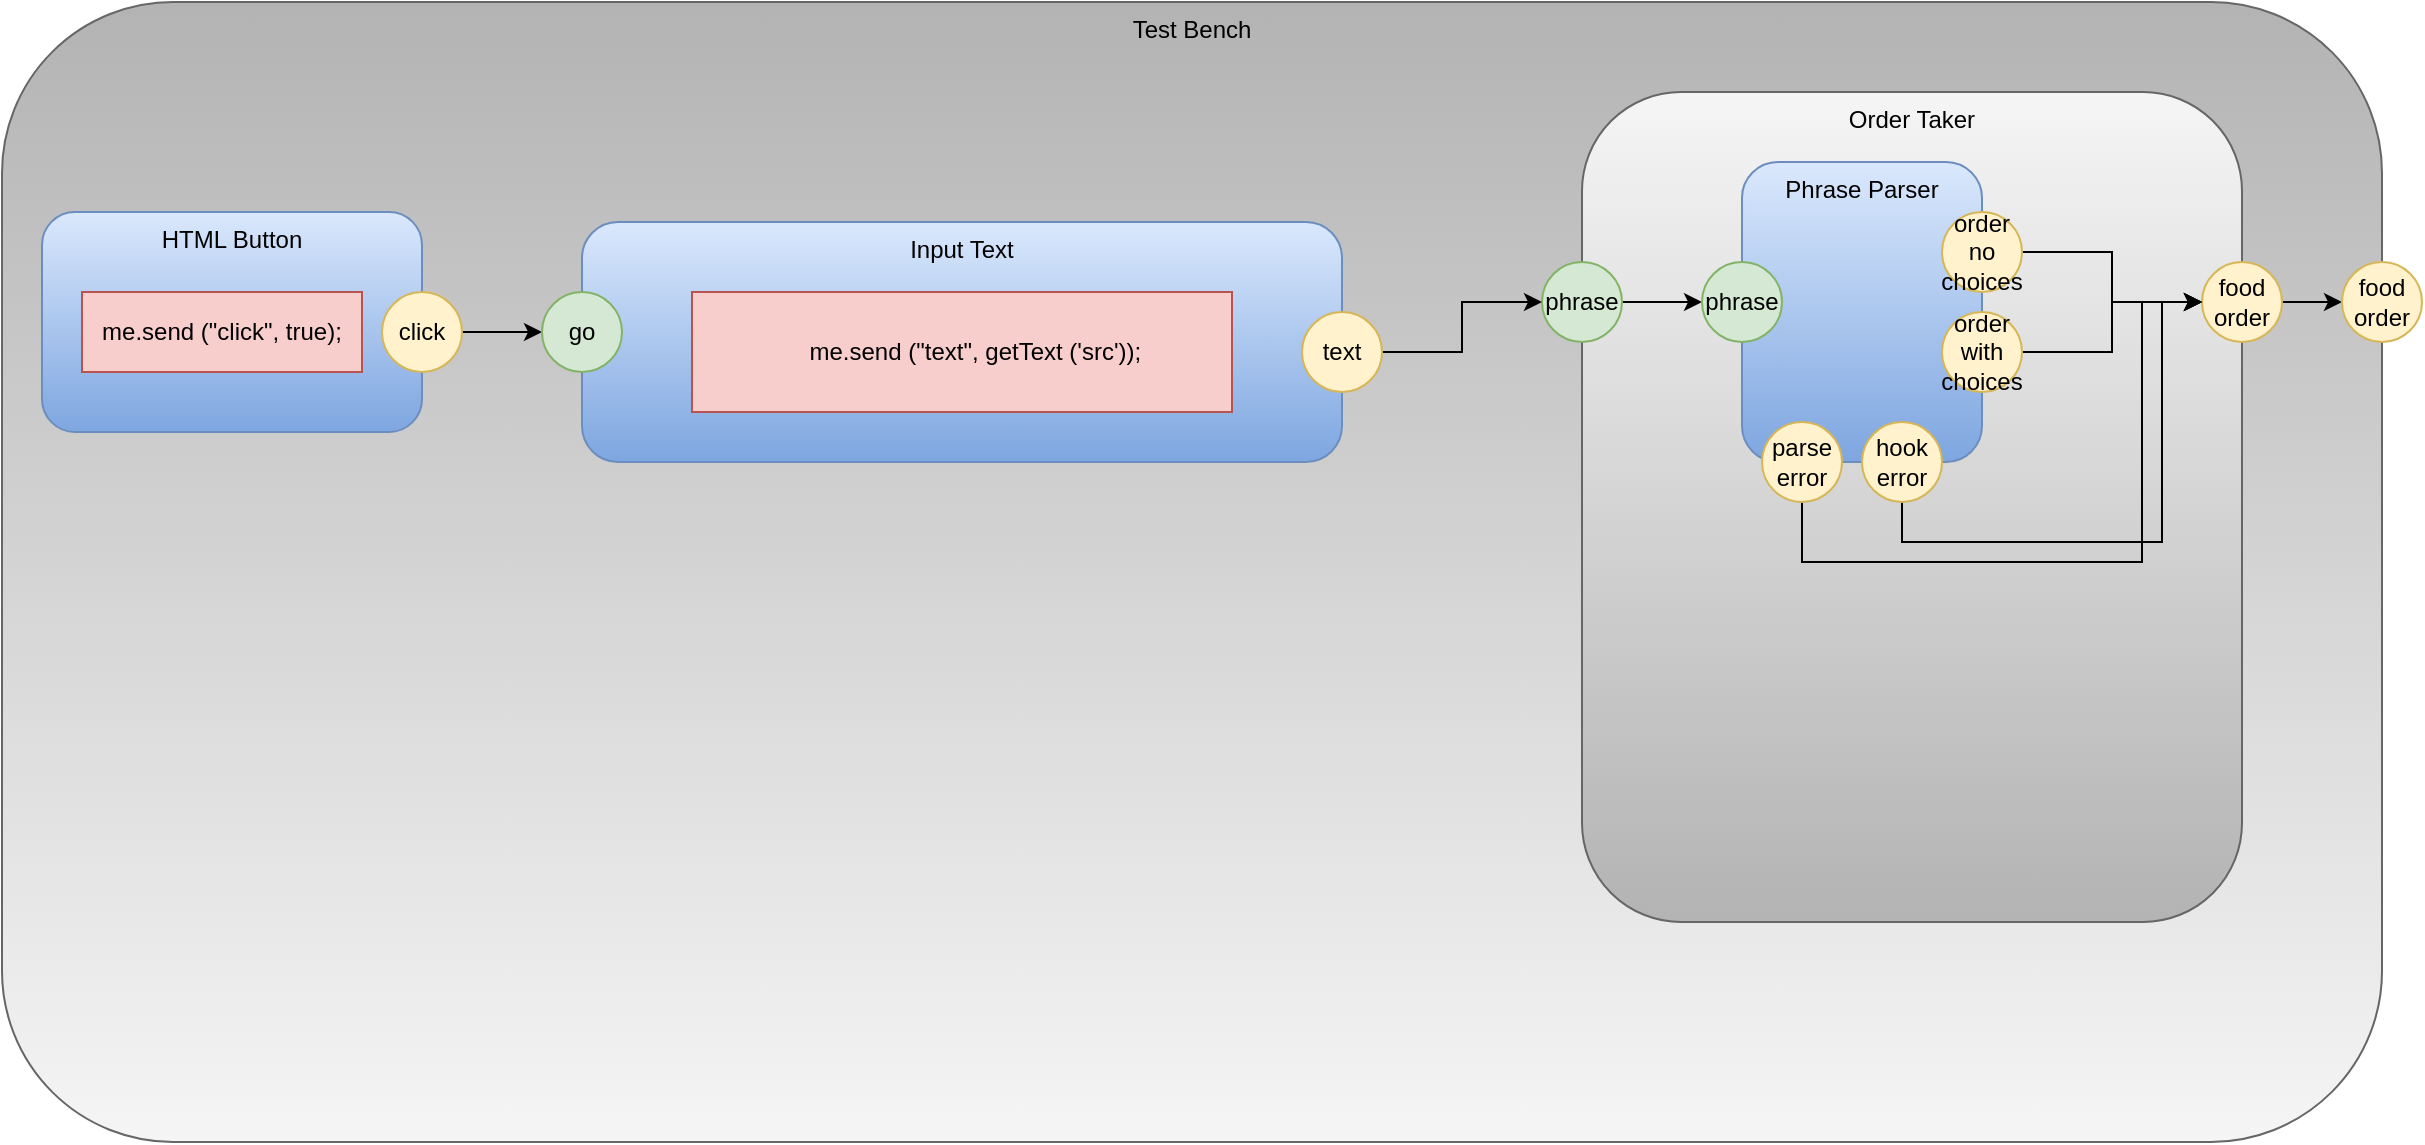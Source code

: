 <mxfile version="14.6.13" type="device"><diagram id="fo9xvGcHm88d3B_x5weG" name="testbench"><mxGraphModel dx="1241" dy="1540" grid="1" gridSize="10" guides="1" tooltips="1" connect="1" arrows="1" fold="1" page="1" pageScale="1" pageWidth="1100" pageHeight="850" math="0" shadow="0"><root><mxCell id="0"/><mxCell id="1" parent="0"/><mxCell id="TovHJiwwyZonmQ_bTznv-1" value="Test Bench" style="rounded=1;whiteSpace=wrap;html=1;horizontal=1;verticalAlign=top;gradientColor=#b3b3b3;fillColor=#f5f5f5;strokeColor=#666666;gradientDirection=north;" parent="1" vertex="1"><mxGeometry x="40" y="-780" width="1190" height="570" as="geometry"/></mxCell><mxCell id="TovHJiwwyZonmQ_bTznv-2" value="Order Taker" style="rounded=1;whiteSpace=wrap;html=1;horizontal=1;verticalAlign=top;fillColor=#f5f5f5;strokeColor=#666666;gradientColor=#b3b3b3;" parent="1" vertex="1"><mxGeometry x="830" y="-735" width="330" height="415" as="geometry"/></mxCell><mxCell id="TovHJiwwyZonmQ_bTznv-6" style="edgeStyle=orthogonalEdgeStyle;rounded=0;orthogonalLoop=1;jettySize=auto;html=1;exitX=1;exitY=0.5;exitDx=0;exitDy=0;" parent="1" source="TovHJiwwyZonmQ_bTznv-7" target="TovHJiwwyZonmQ_bTznv-22" edge="1"><mxGeometry relative="1" as="geometry"/></mxCell><mxCell id="TovHJiwwyZonmQ_bTznv-7" value="food order" style="ellipse;whiteSpace=wrap;html=1;aspect=fixed;fillColor=#fff2cc;strokeColor=#d6b656;" parent="1" vertex="1"><mxGeometry x="1140" y="-650" width="40" height="40" as="geometry"/></mxCell><mxCell id="8fRTBHWT1LMxwT7S_JYk-12" style="edgeStyle=orthogonalEdgeStyle;rounded=0;orthogonalLoop=1;jettySize=auto;html=1;exitX=1;exitY=0.5;exitDx=0;exitDy=0;" parent="1" source="TovHJiwwyZonmQ_bTznv-10" target="8fRTBHWT1LMxwT7S_JYk-4" edge="1"><mxGeometry relative="1" as="geometry"/></mxCell><mxCell id="TovHJiwwyZonmQ_bTznv-10" value="phrase" style="ellipse;whiteSpace=wrap;html=1;aspect=fixed;fillColor=#d5e8d4;strokeColor=#82b366;" parent="1" vertex="1"><mxGeometry x="810" y="-650" width="40" height="40" as="geometry"/></mxCell><mxCell id="TovHJiwwyZonmQ_bTznv-13" value="HTML Button" style="rounded=1;whiteSpace=wrap;html=1;fillColor=#dae8fc;strokeColor=#6c8ebf;gradientColor=#7ea6e0;verticalAlign=top;" parent="1" vertex="1"><mxGeometry x="60" y="-675" width="190" height="110" as="geometry"/></mxCell><mxCell id="TovHJiwwyZonmQ_bTznv-14" style="edgeStyle=orthogonalEdgeStyle;rounded=0;orthogonalLoop=1;jettySize=auto;html=1;exitX=1;exitY=0.5;exitDx=0;exitDy=0;entryX=0;entryY=0.5;entryDx=0;entryDy=0;" parent="1" source="TovHJiwwyZonmQ_bTznv-15" target="TovHJiwwyZonmQ_bTznv-21" edge="1"><mxGeometry relative="1" as="geometry"/></mxCell><mxCell id="TovHJiwwyZonmQ_bTznv-15" value="click" style="ellipse;whiteSpace=wrap;html=1;aspect=fixed;fillColor=#fff2cc;strokeColor=#d6b656;" parent="1" vertex="1"><mxGeometry x="230" y="-635" width="40" height="40" as="geometry"/></mxCell><mxCell id="TovHJiwwyZonmQ_bTznv-16" value="Input Text" style="rounded=1;whiteSpace=wrap;html=1;fillColor=#dae8fc;strokeColor=#6c8ebf;gradientColor=#7ea6e0;verticalAlign=top;" parent="1" vertex="1"><mxGeometry x="330" y="-670" width="380" height="120" as="geometry"/></mxCell><mxCell id="TovHJiwwyZonmQ_bTznv-17" style="edgeStyle=orthogonalEdgeStyle;rounded=0;orthogonalLoop=1;jettySize=auto;html=1;exitX=1;exitY=0.5;exitDx=0;exitDy=0;entryX=0;entryY=0.5;entryDx=0;entryDy=0;" parent="1" source="TovHJiwwyZonmQ_bTznv-18" target="TovHJiwwyZonmQ_bTznv-10" edge="1"><mxGeometry relative="1" as="geometry"/></mxCell><mxCell id="TovHJiwwyZonmQ_bTznv-18" value="text" style="ellipse;whiteSpace=wrap;html=1;aspect=fixed;fillColor=#fff2cc;strokeColor=#d6b656;" parent="1" vertex="1"><mxGeometry x="690" y="-625" width="40" height="40" as="geometry"/></mxCell><mxCell id="TovHJiwwyZonmQ_bTznv-21" value="go" style="ellipse;whiteSpace=wrap;html=1;aspect=fixed;fillColor=#d5e8d4;strokeColor=#82b366;" parent="1" vertex="1"><mxGeometry x="310" y="-635" width="40" height="40" as="geometry"/></mxCell><mxCell id="TovHJiwwyZonmQ_bTznv-22" value="food order" style="ellipse;whiteSpace=wrap;html=1;aspect=fixed;fillColor=#fff2cc;strokeColor=#d6b656;" parent="1" vertex="1"><mxGeometry x="1210" y="-650" width="40" height="40" as="geometry"/></mxCell><mxCell id="8fRTBHWT1LMxwT7S_JYk-1" value="Phrase Parser" style="rounded=1;whiteSpace=wrap;html=1;gradientColor=#7ea6e0;fillColor=#dae8fc;strokeColor=#6c8ebf;verticalAlign=top;" parent="1" vertex="1"><mxGeometry x="910" y="-700" width="120" height="150" as="geometry"/></mxCell><mxCell id="8fRTBHWT1LMxwT7S_JYk-10" style="edgeStyle=orthogonalEdgeStyle;rounded=0;orthogonalLoop=1;jettySize=auto;html=1;exitX=1;exitY=0.5;exitDx=0;exitDy=0;" parent="1" source="8fRTBHWT1LMxwT7S_JYk-3" target="TovHJiwwyZonmQ_bTznv-7" edge="1"><mxGeometry relative="1" as="geometry"/></mxCell><mxCell id="8fRTBHWT1LMxwT7S_JYk-3" value="order no choices" style="ellipse;whiteSpace=wrap;html=1;aspect=fixed;fillColor=#fff2cc;strokeColor=#d6b656;" parent="1" vertex="1"><mxGeometry x="1010" y="-675" width="40" height="40" as="geometry"/></mxCell><mxCell id="8fRTBHWT1LMxwT7S_JYk-4" value="phrase" style="ellipse;whiteSpace=wrap;html=1;aspect=fixed;fillColor=#d5e8d4;strokeColor=#82b366;" parent="1" vertex="1"><mxGeometry x="890" y="-650" width="40" height="40" as="geometry"/></mxCell><mxCell id="8fRTBHWT1LMxwT7S_JYk-11" style="edgeStyle=orthogonalEdgeStyle;rounded=0;orthogonalLoop=1;jettySize=auto;html=1;exitX=1;exitY=0.5;exitDx=0;exitDy=0;" parent="1" source="8fRTBHWT1LMxwT7S_JYk-7" target="TovHJiwwyZonmQ_bTznv-7" edge="1"><mxGeometry relative="1" as="geometry"/></mxCell><mxCell id="8fRTBHWT1LMxwT7S_JYk-7" value="order with choices" style="ellipse;whiteSpace=wrap;html=1;aspect=fixed;fillColor=#fff2cc;strokeColor=#d6b656;" parent="1" vertex="1"><mxGeometry x="1010" y="-625" width="40" height="40" as="geometry"/></mxCell><mxCell id="SeB8fdTa3E1rDPtpntBL-6" style="edgeStyle=orthogonalEdgeStyle;rounded=0;orthogonalLoop=1;jettySize=auto;html=1;exitX=0.5;exitY=1;exitDx=0;exitDy=0;entryX=0;entryY=0.5;entryDx=0;entryDy=0;" parent="1" source="8fRTBHWT1LMxwT7S_JYk-8" target="TovHJiwwyZonmQ_bTznv-7" edge="1"><mxGeometry relative="1" as="geometry"><Array as="points"><mxPoint x="940" y="-500"/><mxPoint x="1110" y="-500"/><mxPoint x="1110" y="-630"/></Array></mxGeometry></mxCell><mxCell id="8fRTBHWT1LMxwT7S_JYk-8" value="parse error" style="ellipse;whiteSpace=wrap;html=1;aspect=fixed;fillColor=#fff2cc;strokeColor=#d6b656;" parent="1" vertex="1"><mxGeometry x="920" y="-570" width="40" height="40" as="geometry"/></mxCell><mxCell id="SeB8fdTa3E1rDPtpntBL-5" style="edgeStyle=orthogonalEdgeStyle;rounded=0;orthogonalLoop=1;jettySize=auto;html=1;exitX=0.5;exitY=1;exitDx=0;exitDy=0;entryX=0;entryY=0.5;entryDx=0;entryDy=0;" parent="1" source="8fRTBHWT1LMxwT7S_JYk-9" target="TovHJiwwyZonmQ_bTznv-7" edge="1"><mxGeometry relative="1" as="geometry"><Array as="points"><mxPoint x="990" y="-510"/><mxPoint x="1120" y="-510"/><mxPoint x="1120" y="-630"/></Array></mxGeometry></mxCell><mxCell id="8fRTBHWT1LMxwT7S_JYk-9" value="hook error" style="ellipse;whiteSpace=wrap;html=1;aspect=fixed;fillColor=#fff2cc;strokeColor=#d6b656;" parent="1" vertex="1"><mxGeometry x="970" y="-570" width="40" height="40" as="geometry"/></mxCell><mxCell id="d2PD9pr8LVU-TdM-kRBD-1" value="me.send (&quot;click&quot;, true);" style="rounded=0;whiteSpace=wrap;html=1;fillColor=#f8cecc;strokeColor=#b85450;" parent="1" vertex="1"><mxGeometry x="80" y="-635" width="140" height="40" as="geometry"/></mxCell><mxCell id="d2PD9pr8LVU-TdM-kRBD-3" value="&lt;div&gt;&amp;nbsp; &amp;nbsp; me.send (&quot;text&quot;, getText ('src'));&lt;/div&gt;" style="rounded=0;whiteSpace=wrap;html=1;fillColor=#f8cecc;strokeColor=#b85450;" parent="1" vertex="1"><mxGeometry x="385" y="-635" width="270" height="60" as="geometry"/></mxCell></root></mxGraphModel></diagram></mxfile>